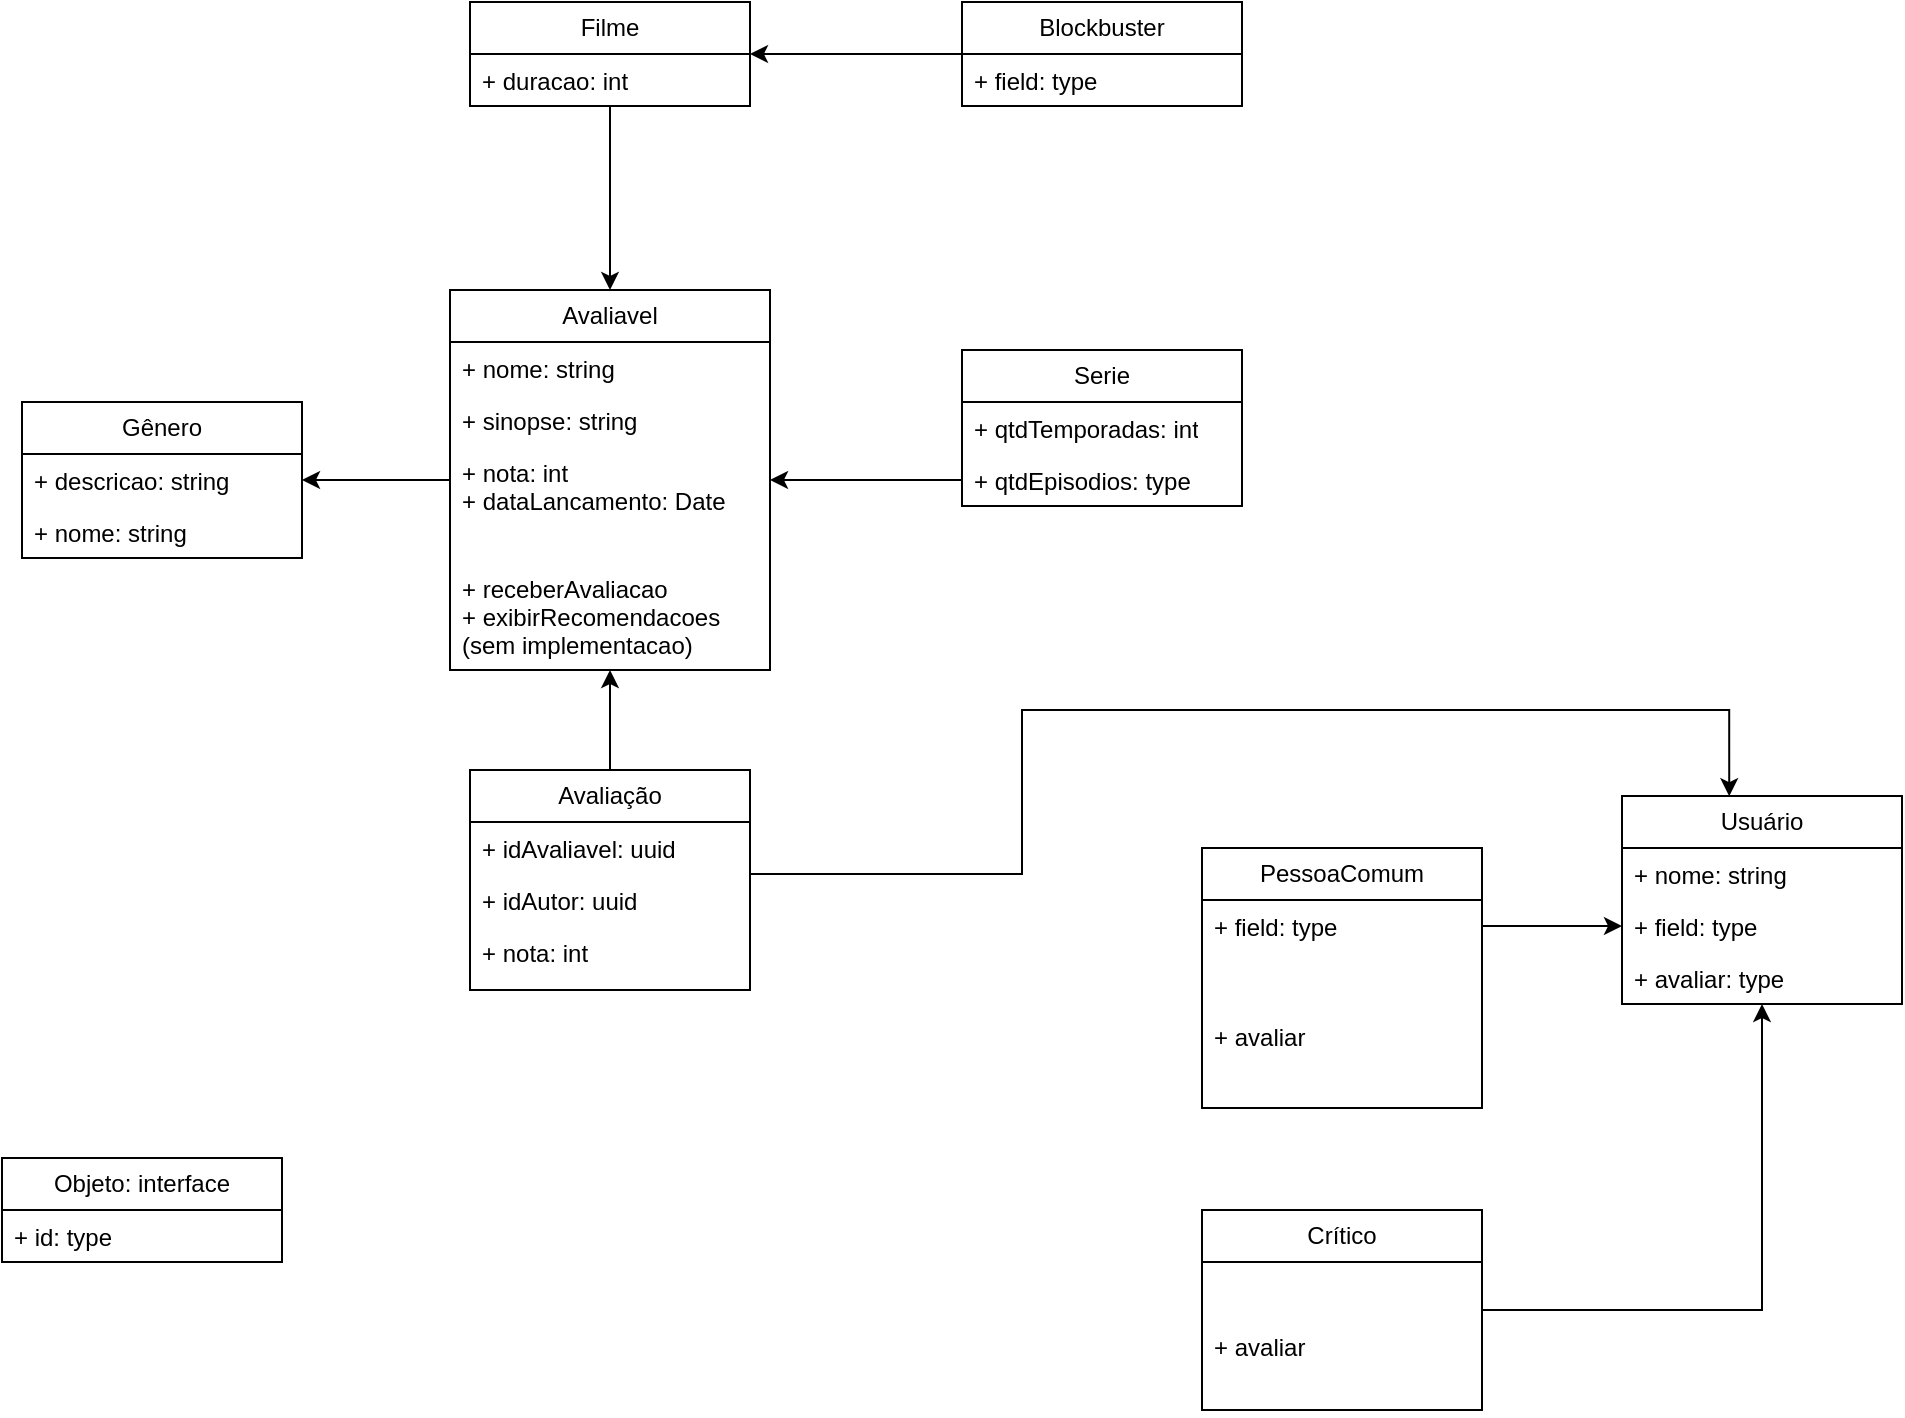 <mxfile version="24.5.3" type="device">
  <diagram id="C5RBs43oDa-KdzZeNtuy" name="Page-1">
    <mxGraphModel dx="1423" dy="1965" grid="1" gridSize="10" guides="1" tooltips="1" connect="1" arrows="1" fold="1" page="1" pageScale="1" pageWidth="827" pageHeight="1169" math="0" shadow="0">
      <root>
        <mxCell id="WIyWlLk6GJQsqaUBKTNV-0" />
        <mxCell id="WIyWlLk6GJQsqaUBKTNV-1" parent="WIyWlLk6GJQsqaUBKTNV-0" />
        <mxCell id="K0pCLLIfi1tbpOvfpaoc-1" value="Avaliavel" style="swimlane;fontStyle=0;childLayout=stackLayout;horizontal=1;startSize=26;fillColor=none;horizontalStack=0;resizeParent=1;resizeParentMax=0;resizeLast=0;collapsible=1;marginBottom=0;whiteSpace=wrap;html=1;" vertex="1" parent="WIyWlLk6GJQsqaUBKTNV-1">
          <mxGeometry x="264" y="120" width="160" height="190" as="geometry" />
        </mxCell>
        <mxCell id="K0pCLLIfi1tbpOvfpaoc-2" value="+ nome: string" style="text;strokeColor=none;fillColor=none;align=left;verticalAlign=top;spacingLeft=4;spacingRight=4;overflow=hidden;rotatable=0;points=[[0,0.5],[1,0.5]];portConstraint=eastwest;whiteSpace=wrap;html=1;" vertex="1" parent="K0pCLLIfi1tbpOvfpaoc-1">
          <mxGeometry y="26" width="160" height="26" as="geometry" />
        </mxCell>
        <mxCell id="K0pCLLIfi1tbpOvfpaoc-3" value="+ sinopse: string" style="text;strokeColor=none;fillColor=none;align=left;verticalAlign=top;spacingLeft=4;spacingRight=4;overflow=hidden;rotatable=0;points=[[0,0.5],[1,0.5]];portConstraint=eastwest;whiteSpace=wrap;html=1;" vertex="1" parent="K0pCLLIfi1tbpOvfpaoc-1">
          <mxGeometry y="52" width="160" height="26" as="geometry" />
        </mxCell>
        <mxCell id="K0pCLLIfi1tbpOvfpaoc-4" value="&lt;div&gt;+ nota: int&lt;/div&gt;&lt;div&gt;+ dataLancamento: Date&lt;/div&gt;&lt;div&gt;&lt;span style=&quot;background-color: initial;&quot;&gt;&lt;br&gt;&lt;/span&gt;&lt;/div&gt;&lt;div&gt;&lt;span style=&quot;background-color: initial;&quot;&gt;&lt;br&gt;&lt;/span&gt;&lt;/div&gt;&lt;div&gt;&lt;span style=&quot;background-color: initial;&quot;&gt;+ receberAvaliacao&lt;/span&gt;&lt;/div&gt;&lt;div&gt;&lt;span style=&quot;background-color: initial;&quot;&gt;+ exibirRecomendacoes (sem implementacao)&lt;/span&gt;&lt;/div&gt;" style="text;strokeColor=none;fillColor=none;align=left;verticalAlign=top;spacingLeft=4;spacingRight=4;overflow=hidden;rotatable=0;points=[[0,0.5],[1,0.5]];portConstraint=eastwest;whiteSpace=wrap;html=1;" vertex="1" parent="K0pCLLIfi1tbpOvfpaoc-1">
          <mxGeometry y="78" width="160" height="112" as="geometry" />
        </mxCell>
        <mxCell id="K0pCLLIfi1tbpOvfpaoc-82" style="edgeStyle=orthogonalEdgeStyle;rounded=0;orthogonalLoop=1;jettySize=auto;html=1;" edge="1" parent="WIyWlLk6GJQsqaUBKTNV-1" source="K0pCLLIfi1tbpOvfpaoc-5" target="K0pCLLIfi1tbpOvfpaoc-1">
          <mxGeometry relative="1" as="geometry" />
        </mxCell>
        <mxCell id="K0pCLLIfi1tbpOvfpaoc-5" value="Avaliação" style="swimlane;fontStyle=0;childLayout=stackLayout;horizontal=1;startSize=26;fillColor=none;horizontalStack=0;resizeParent=1;resizeParentMax=0;resizeLast=0;collapsible=1;marginBottom=0;whiteSpace=wrap;html=1;" vertex="1" parent="WIyWlLk6GJQsqaUBKTNV-1">
          <mxGeometry x="274" y="360" width="140" height="110" as="geometry" />
        </mxCell>
        <mxCell id="K0pCLLIfi1tbpOvfpaoc-6" value="+ idAvaliavel: uuid" style="text;strokeColor=none;fillColor=none;align=left;verticalAlign=top;spacingLeft=4;spacingRight=4;overflow=hidden;rotatable=0;points=[[0,0.5],[1,0.5]];portConstraint=eastwest;whiteSpace=wrap;html=1;" vertex="1" parent="K0pCLLIfi1tbpOvfpaoc-5">
          <mxGeometry y="26" width="140" height="26" as="geometry" />
        </mxCell>
        <mxCell id="K0pCLLIfi1tbpOvfpaoc-7" value="+ idAutor: uuid" style="text;strokeColor=none;fillColor=none;align=left;verticalAlign=top;spacingLeft=4;spacingRight=4;overflow=hidden;rotatable=0;points=[[0,0.5],[1,0.5]];portConstraint=eastwest;whiteSpace=wrap;html=1;" vertex="1" parent="K0pCLLIfi1tbpOvfpaoc-5">
          <mxGeometry y="52" width="140" height="26" as="geometry" />
        </mxCell>
        <mxCell id="K0pCLLIfi1tbpOvfpaoc-8" value="+ nota: int" style="text;strokeColor=none;fillColor=none;align=left;verticalAlign=top;spacingLeft=4;spacingRight=4;overflow=hidden;rotatable=0;points=[[0,0.5],[1,0.5]];portConstraint=eastwest;whiteSpace=wrap;html=1;" vertex="1" parent="K0pCLLIfi1tbpOvfpaoc-5">
          <mxGeometry y="78" width="140" height="32" as="geometry" />
        </mxCell>
        <mxCell id="K0pCLLIfi1tbpOvfpaoc-9" value="Usuário" style="swimlane;fontStyle=0;childLayout=stackLayout;horizontal=1;startSize=26;fillColor=none;horizontalStack=0;resizeParent=1;resizeParentMax=0;resizeLast=0;collapsible=1;marginBottom=0;whiteSpace=wrap;html=1;" vertex="1" parent="WIyWlLk6GJQsqaUBKTNV-1">
          <mxGeometry x="850" y="373" width="140" height="104" as="geometry" />
        </mxCell>
        <mxCell id="K0pCLLIfi1tbpOvfpaoc-10" value="+ nome: string" style="text;strokeColor=none;fillColor=none;align=left;verticalAlign=top;spacingLeft=4;spacingRight=4;overflow=hidden;rotatable=0;points=[[0,0.5],[1,0.5]];portConstraint=eastwest;whiteSpace=wrap;html=1;" vertex="1" parent="K0pCLLIfi1tbpOvfpaoc-9">
          <mxGeometry y="26" width="140" height="26" as="geometry" />
        </mxCell>
        <mxCell id="K0pCLLIfi1tbpOvfpaoc-11" value="+ field: type" style="text;strokeColor=none;fillColor=none;align=left;verticalAlign=top;spacingLeft=4;spacingRight=4;overflow=hidden;rotatable=0;points=[[0,0.5],[1,0.5]];portConstraint=eastwest;whiteSpace=wrap;html=1;" vertex="1" parent="K0pCLLIfi1tbpOvfpaoc-9">
          <mxGeometry y="52" width="140" height="26" as="geometry" />
        </mxCell>
        <mxCell id="K0pCLLIfi1tbpOvfpaoc-12" value="+ avaliar: type" style="text;strokeColor=none;fillColor=none;align=left;verticalAlign=top;spacingLeft=4;spacingRight=4;overflow=hidden;rotatable=0;points=[[0,0.5],[1,0.5]];portConstraint=eastwest;whiteSpace=wrap;html=1;" vertex="1" parent="K0pCLLIfi1tbpOvfpaoc-9">
          <mxGeometry y="78" width="140" height="26" as="geometry" />
        </mxCell>
        <mxCell id="K0pCLLIfi1tbpOvfpaoc-13" value="Gênero" style="swimlane;fontStyle=0;childLayout=stackLayout;horizontal=1;startSize=26;fillColor=none;horizontalStack=0;resizeParent=1;resizeParentMax=0;resizeLast=0;collapsible=1;marginBottom=0;whiteSpace=wrap;html=1;" vertex="1" parent="WIyWlLk6GJQsqaUBKTNV-1">
          <mxGeometry x="50" y="176" width="140" height="78" as="geometry" />
        </mxCell>
        <mxCell id="K0pCLLIfi1tbpOvfpaoc-14" value="+ descricao: string" style="text;strokeColor=none;fillColor=none;align=left;verticalAlign=top;spacingLeft=4;spacingRight=4;overflow=hidden;rotatable=0;points=[[0,0.5],[1,0.5]];portConstraint=eastwest;whiteSpace=wrap;html=1;" vertex="1" parent="K0pCLLIfi1tbpOvfpaoc-13">
          <mxGeometry y="26" width="140" height="26" as="geometry" />
        </mxCell>
        <mxCell id="K0pCLLIfi1tbpOvfpaoc-15" value="+ nome: string" style="text;strokeColor=none;fillColor=none;align=left;verticalAlign=top;spacingLeft=4;spacingRight=4;overflow=hidden;rotatable=0;points=[[0,0.5],[1,0.5]];portConstraint=eastwest;whiteSpace=wrap;html=1;" vertex="1" parent="K0pCLLIfi1tbpOvfpaoc-13">
          <mxGeometry y="52" width="140" height="26" as="geometry" />
        </mxCell>
        <mxCell id="K0pCLLIfi1tbpOvfpaoc-21" value="Objeto: interface" style="swimlane;fontStyle=0;childLayout=stackLayout;horizontal=1;startSize=26;fillColor=none;horizontalStack=0;resizeParent=1;resizeParentMax=0;resizeLast=0;collapsible=1;marginBottom=0;whiteSpace=wrap;html=1;" vertex="1" parent="WIyWlLk6GJQsqaUBKTNV-1">
          <mxGeometry x="40" y="554" width="140" height="52" as="geometry" />
        </mxCell>
        <mxCell id="K0pCLLIfi1tbpOvfpaoc-22" value="+ id: type" style="text;strokeColor=none;fillColor=none;align=left;verticalAlign=top;spacingLeft=4;spacingRight=4;overflow=hidden;rotatable=0;points=[[0,0.5],[1,0.5]];portConstraint=eastwest;whiteSpace=wrap;html=1;" vertex="1" parent="K0pCLLIfi1tbpOvfpaoc-21">
          <mxGeometry y="26" width="140" height="26" as="geometry" />
        </mxCell>
        <mxCell id="K0pCLLIfi1tbpOvfpaoc-26" style="edgeStyle=orthogonalEdgeStyle;rounded=0;orthogonalLoop=1;jettySize=auto;html=1;" edge="1" parent="WIyWlLk6GJQsqaUBKTNV-1" source="K0pCLLIfi1tbpOvfpaoc-1" target="K0pCLLIfi1tbpOvfpaoc-13">
          <mxGeometry relative="1" as="geometry" />
        </mxCell>
        <mxCell id="K0pCLLIfi1tbpOvfpaoc-45" style="edgeStyle=orthogonalEdgeStyle;rounded=0;orthogonalLoop=1;jettySize=auto;html=1;entryX=0.5;entryY=0;entryDx=0;entryDy=0;" edge="1" parent="WIyWlLk6GJQsqaUBKTNV-1" source="K0pCLLIfi1tbpOvfpaoc-41" target="K0pCLLIfi1tbpOvfpaoc-1">
          <mxGeometry relative="1" as="geometry" />
        </mxCell>
        <mxCell id="K0pCLLIfi1tbpOvfpaoc-41" value="Filme" style="swimlane;fontStyle=0;childLayout=stackLayout;horizontal=1;startSize=26;fillColor=none;horizontalStack=0;resizeParent=1;resizeParentMax=0;resizeLast=0;collapsible=1;marginBottom=0;whiteSpace=wrap;html=1;" vertex="1" parent="WIyWlLk6GJQsqaUBKTNV-1">
          <mxGeometry x="274" y="-24" width="140" height="52" as="geometry" />
        </mxCell>
        <mxCell id="K0pCLLIfi1tbpOvfpaoc-42" value="+ duracao: int" style="text;strokeColor=none;fillColor=none;align=left;verticalAlign=top;spacingLeft=4;spacingRight=4;overflow=hidden;rotatable=0;points=[[0,0.5],[1,0.5]];portConstraint=eastwest;whiteSpace=wrap;html=1;" vertex="1" parent="K0pCLLIfi1tbpOvfpaoc-41">
          <mxGeometry y="26" width="140" height="26" as="geometry" />
        </mxCell>
        <mxCell id="K0pCLLIfi1tbpOvfpaoc-54" style="edgeStyle=orthogonalEdgeStyle;rounded=0;orthogonalLoop=1;jettySize=auto;html=1;" edge="1" parent="WIyWlLk6GJQsqaUBKTNV-1" source="K0pCLLIfi1tbpOvfpaoc-50" target="K0pCLLIfi1tbpOvfpaoc-9">
          <mxGeometry relative="1" as="geometry" />
        </mxCell>
        <mxCell id="K0pCLLIfi1tbpOvfpaoc-50" value="Crítico" style="swimlane;fontStyle=0;childLayout=stackLayout;horizontal=1;startSize=26;fillColor=none;horizontalStack=0;resizeParent=1;resizeParentMax=0;resizeLast=0;collapsible=1;marginBottom=0;whiteSpace=wrap;html=1;" vertex="1" parent="WIyWlLk6GJQsqaUBKTNV-1">
          <mxGeometry x="640" y="580" width="140" height="100" as="geometry" />
        </mxCell>
        <mxCell id="K0pCLLIfi1tbpOvfpaoc-53" value="&lt;div&gt;&lt;br&gt;&lt;/div&gt;&lt;div&gt;&lt;br&gt;&lt;/div&gt;&lt;div&gt;+ avaliar&lt;/div&gt;" style="text;strokeColor=none;fillColor=none;align=left;verticalAlign=top;spacingLeft=4;spacingRight=4;overflow=hidden;rotatable=0;points=[[0,0.5],[1,0.5]];portConstraint=eastwest;whiteSpace=wrap;html=1;" vertex="1" parent="K0pCLLIfi1tbpOvfpaoc-50">
          <mxGeometry y="26" width="140" height="74" as="geometry" />
        </mxCell>
        <mxCell id="K0pCLLIfi1tbpOvfpaoc-55" value="PessoaComum" style="swimlane;fontStyle=0;childLayout=stackLayout;horizontal=1;startSize=26;fillColor=none;horizontalStack=0;resizeParent=1;resizeParentMax=0;resizeLast=0;collapsible=1;marginBottom=0;whiteSpace=wrap;html=1;" vertex="1" parent="WIyWlLk6GJQsqaUBKTNV-1">
          <mxGeometry x="640" y="399" width="140" height="130" as="geometry" />
        </mxCell>
        <mxCell id="K0pCLLIfi1tbpOvfpaoc-56" value="+ field: type" style="text;strokeColor=none;fillColor=none;align=left;verticalAlign=top;spacingLeft=4;spacingRight=4;overflow=hidden;rotatable=0;points=[[0,0.5],[1,0.5]];portConstraint=eastwest;whiteSpace=wrap;html=1;" vertex="1" parent="K0pCLLIfi1tbpOvfpaoc-55">
          <mxGeometry y="26" width="140" height="26" as="geometry" />
        </mxCell>
        <mxCell id="K0pCLLIfi1tbpOvfpaoc-57" value="&lt;div&gt;&lt;br&gt;&lt;/div&gt;&lt;div&gt;&lt;br&gt;&lt;/div&gt;&lt;div&gt;+ avaliar&lt;/div&gt;" style="text;strokeColor=none;fillColor=none;align=left;verticalAlign=top;spacingLeft=4;spacingRight=4;overflow=hidden;rotatable=0;points=[[0,0.5],[1,0.5]];portConstraint=eastwest;whiteSpace=wrap;html=1;" vertex="1" parent="K0pCLLIfi1tbpOvfpaoc-55">
          <mxGeometry y="52" width="140" height="78" as="geometry" />
        </mxCell>
        <mxCell id="K0pCLLIfi1tbpOvfpaoc-61" style="edgeStyle=orthogonalEdgeStyle;rounded=0;orthogonalLoop=1;jettySize=auto;html=1;entryX=0;entryY=0.5;entryDx=0;entryDy=0;" edge="1" parent="WIyWlLk6GJQsqaUBKTNV-1" source="K0pCLLIfi1tbpOvfpaoc-56" target="K0pCLLIfi1tbpOvfpaoc-11">
          <mxGeometry relative="1" as="geometry" />
        </mxCell>
        <mxCell id="K0pCLLIfi1tbpOvfpaoc-65" style="edgeStyle=orthogonalEdgeStyle;rounded=0;orthogonalLoop=1;jettySize=auto;html=1;entryX=0.383;entryY=0.001;entryDx=0;entryDy=0;entryPerimeter=0;" edge="1" parent="WIyWlLk6GJQsqaUBKTNV-1" source="K0pCLLIfi1tbpOvfpaoc-5" target="K0pCLLIfi1tbpOvfpaoc-9">
          <mxGeometry relative="1" as="geometry">
            <Array as="points">
              <mxPoint x="550" y="412" />
              <mxPoint x="550" y="330" />
              <mxPoint x="904" y="330" />
            </Array>
          </mxGeometry>
        </mxCell>
        <mxCell id="K0pCLLIfi1tbpOvfpaoc-67" value="Serie" style="swimlane;fontStyle=0;childLayout=stackLayout;horizontal=1;startSize=26;fillColor=none;horizontalStack=0;resizeParent=1;resizeParentMax=0;resizeLast=0;collapsible=1;marginBottom=0;whiteSpace=wrap;html=1;" vertex="1" parent="WIyWlLk6GJQsqaUBKTNV-1">
          <mxGeometry x="520" y="150" width="140" height="78" as="geometry" />
        </mxCell>
        <mxCell id="K0pCLLIfi1tbpOvfpaoc-68" value="+ qtdTemporadas: int" style="text;strokeColor=none;fillColor=none;align=left;verticalAlign=top;spacingLeft=4;spacingRight=4;overflow=hidden;rotatable=0;points=[[0,0.5],[1,0.5]];portConstraint=eastwest;whiteSpace=wrap;html=1;" vertex="1" parent="K0pCLLIfi1tbpOvfpaoc-67">
          <mxGeometry y="26" width="140" height="26" as="geometry" />
        </mxCell>
        <mxCell id="K0pCLLIfi1tbpOvfpaoc-69" value="+ qtdEpisodios: type" style="text;strokeColor=none;fillColor=none;align=left;verticalAlign=top;spacingLeft=4;spacingRight=4;overflow=hidden;rotatable=0;points=[[0,0.5],[1,0.5]];portConstraint=eastwest;whiteSpace=wrap;html=1;" vertex="1" parent="K0pCLLIfi1tbpOvfpaoc-67">
          <mxGeometry y="52" width="140" height="26" as="geometry" />
        </mxCell>
        <mxCell id="K0pCLLIfi1tbpOvfpaoc-71" style="edgeStyle=orthogonalEdgeStyle;rounded=0;orthogonalLoop=1;jettySize=auto;html=1;" edge="1" parent="WIyWlLk6GJQsqaUBKTNV-1" source="K0pCLLIfi1tbpOvfpaoc-69" target="K0pCLLIfi1tbpOvfpaoc-1">
          <mxGeometry relative="1" as="geometry" />
        </mxCell>
        <mxCell id="K0pCLLIfi1tbpOvfpaoc-76" style="edgeStyle=orthogonalEdgeStyle;rounded=0;orthogonalLoop=1;jettySize=auto;html=1;" edge="1" parent="WIyWlLk6GJQsqaUBKTNV-1" source="K0pCLLIfi1tbpOvfpaoc-72" target="K0pCLLIfi1tbpOvfpaoc-41">
          <mxGeometry relative="1" as="geometry" />
        </mxCell>
        <mxCell id="K0pCLLIfi1tbpOvfpaoc-72" value="Blockbuster" style="swimlane;fontStyle=0;childLayout=stackLayout;horizontal=1;startSize=26;fillColor=none;horizontalStack=0;resizeParent=1;resizeParentMax=0;resizeLast=0;collapsible=1;marginBottom=0;whiteSpace=wrap;html=1;" vertex="1" parent="WIyWlLk6GJQsqaUBKTNV-1">
          <mxGeometry x="520" y="-24" width="140" height="52" as="geometry" />
        </mxCell>
        <mxCell id="K0pCLLIfi1tbpOvfpaoc-73" value="+ field: type" style="text;strokeColor=none;fillColor=none;align=left;verticalAlign=top;spacingLeft=4;spacingRight=4;overflow=hidden;rotatable=0;points=[[0,0.5],[1,0.5]];portConstraint=eastwest;whiteSpace=wrap;html=1;" vertex="1" parent="K0pCLLIfi1tbpOvfpaoc-72">
          <mxGeometry y="26" width="140" height="26" as="geometry" />
        </mxCell>
      </root>
    </mxGraphModel>
  </diagram>
</mxfile>
